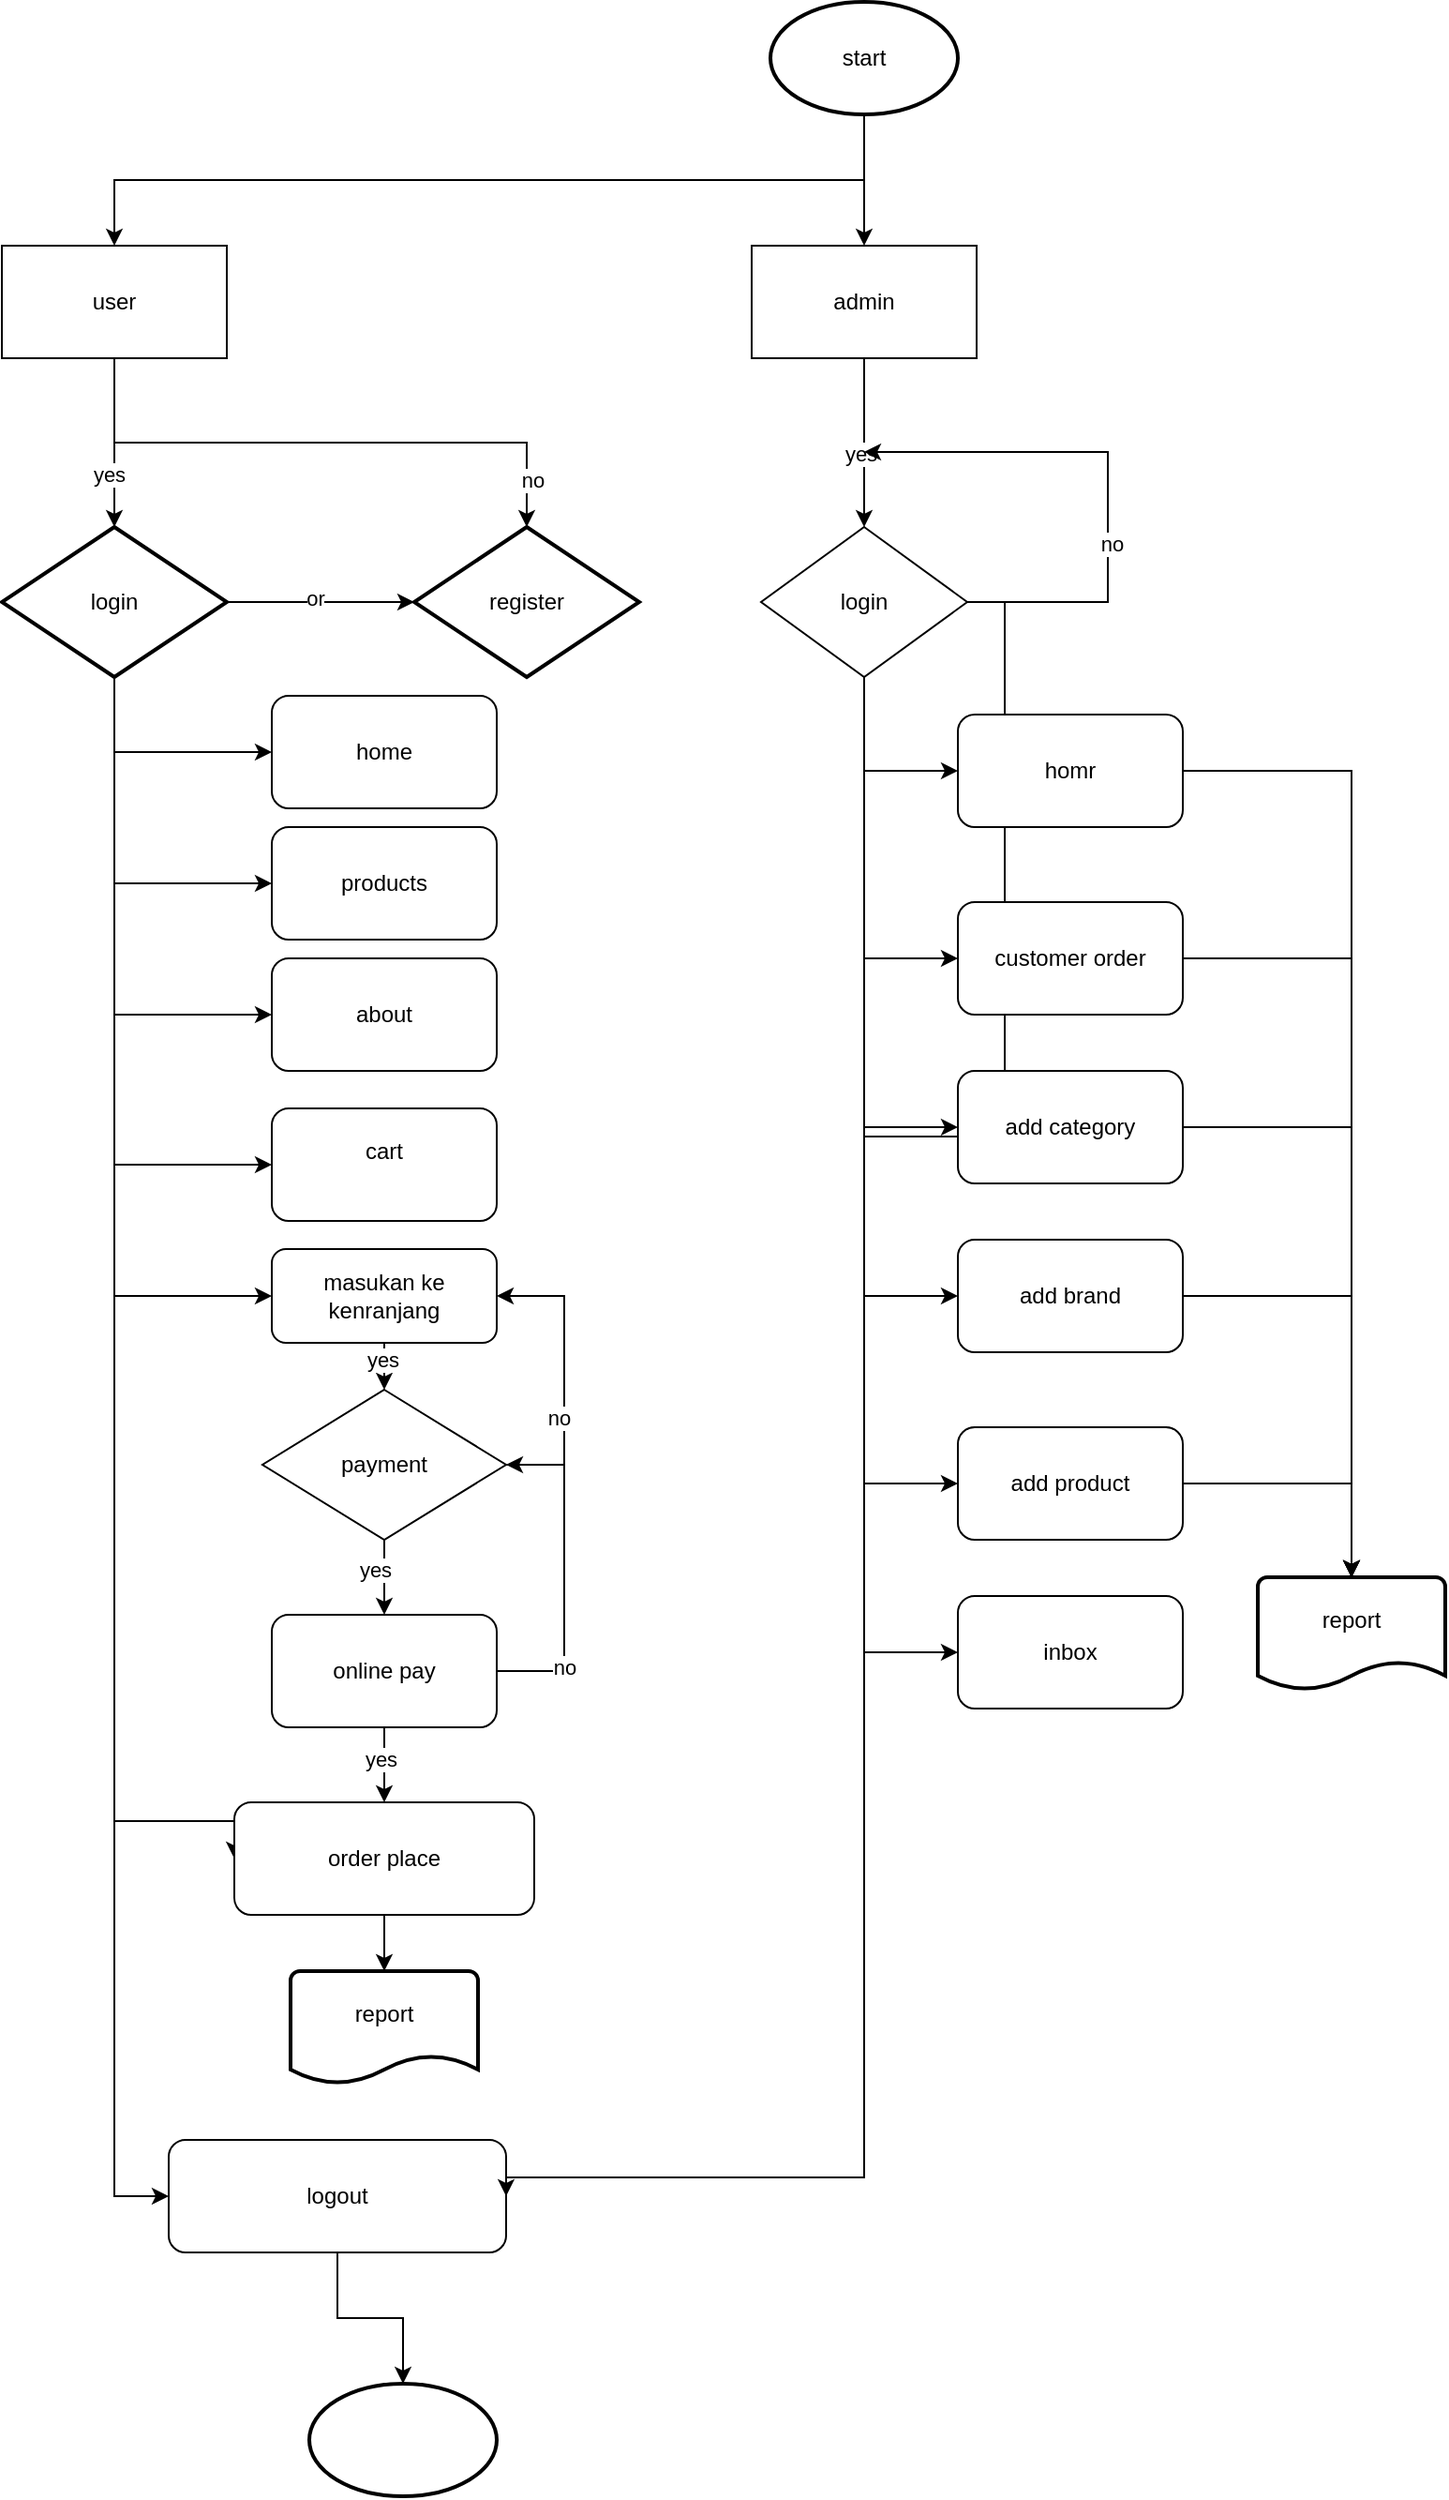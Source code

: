 <mxfile version="23.1.7" type="github">
  <diagram id="C5RBs43oDa-KdzZeNtuy" name="Page-1">
    <mxGraphModel dx="1022" dy="1604" grid="1" gridSize="10" guides="1" tooltips="1" connect="1" arrows="1" fold="1" page="1" pageScale="1" pageWidth="827" pageHeight="1169" background="none" math="0" shadow="0">
      <root>
        <mxCell id="WIyWlLk6GJQsqaUBKTNV-0" />
        <mxCell id="WIyWlLk6GJQsqaUBKTNV-1" parent="WIyWlLk6GJQsqaUBKTNV-0" />
        <mxCell id="BUGnZ8fRKYAwxfEeawZM-7" style="edgeStyle=orthogonalEdgeStyle;rounded=0;orthogonalLoop=1;jettySize=auto;html=1;exitX=0.5;exitY=1;exitDx=0;exitDy=0;exitPerimeter=0;" edge="1" parent="WIyWlLk6GJQsqaUBKTNV-1" source="BUGnZ8fRKYAwxfEeawZM-0" target="BUGnZ8fRKYAwxfEeawZM-6">
          <mxGeometry relative="1" as="geometry" />
        </mxCell>
        <mxCell id="BUGnZ8fRKYAwxfEeawZM-10" style="edgeStyle=orthogonalEdgeStyle;rounded=0;orthogonalLoop=1;jettySize=auto;html=1;" edge="1" parent="WIyWlLk6GJQsqaUBKTNV-1" source="BUGnZ8fRKYAwxfEeawZM-0" target="BUGnZ8fRKYAwxfEeawZM-5">
          <mxGeometry relative="1" as="geometry" />
        </mxCell>
        <mxCell id="BUGnZ8fRKYAwxfEeawZM-0" value="start" style="strokeWidth=2;html=1;shape=mxgraph.flowchart.start_1;whiteSpace=wrap;" vertex="1" parent="WIyWlLk6GJQsqaUBKTNV-1">
          <mxGeometry x="530" width="100" height="60" as="geometry" />
        </mxCell>
        <mxCell id="BUGnZ8fRKYAwxfEeawZM-1" value="" style="strokeWidth=2;html=1;shape=mxgraph.flowchart.start_1;whiteSpace=wrap;" vertex="1" parent="WIyWlLk6GJQsqaUBKTNV-1">
          <mxGeometry x="284" y="1270" width="100" height="60" as="geometry" />
        </mxCell>
        <mxCell id="BUGnZ8fRKYAwxfEeawZM-4" style="edgeStyle=orthogonalEdgeStyle;rounded=0;orthogonalLoop=1;jettySize=auto;html=1;exitX=0.5;exitY=1;exitDx=0;exitDy=0;" edge="1" parent="WIyWlLk6GJQsqaUBKTNV-1">
          <mxGeometry relative="1" as="geometry">
            <mxPoint x="464" y="160" as="sourcePoint" />
            <mxPoint x="464" y="160" as="targetPoint" />
          </mxGeometry>
        </mxCell>
        <mxCell id="BUGnZ8fRKYAwxfEeawZM-42" style="edgeStyle=orthogonalEdgeStyle;rounded=0;orthogonalLoop=1;jettySize=auto;html=1;" edge="1" parent="WIyWlLk6GJQsqaUBKTNV-1" source="BUGnZ8fRKYAwxfEeawZM-5" target="BUGnZ8fRKYAwxfEeawZM-41">
          <mxGeometry relative="1" as="geometry" />
        </mxCell>
        <mxCell id="BUGnZ8fRKYAwxfEeawZM-81" value="yes" style="edgeLabel;html=1;align=center;verticalAlign=middle;resizable=0;points=[];" vertex="1" connectable="0" parent="BUGnZ8fRKYAwxfEeawZM-42">
          <mxGeometry x="0.125" y="-2" relative="1" as="geometry">
            <mxPoint as="offset" />
          </mxGeometry>
        </mxCell>
        <mxCell id="BUGnZ8fRKYAwxfEeawZM-5" value="admin" style="rounded=0;whiteSpace=wrap;html=1;" vertex="1" parent="WIyWlLk6GJQsqaUBKTNV-1">
          <mxGeometry x="520" y="130" width="120" height="60" as="geometry" />
        </mxCell>
        <mxCell id="BUGnZ8fRKYAwxfEeawZM-13" style="edgeStyle=orthogonalEdgeStyle;rounded=0;orthogonalLoop=1;jettySize=auto;html=1;" edge="1" parent="WIyWlLk6GJQsqaUBKTNV-1" source="BUGnZ8fRKYAwxfEeawZM-6" target="BUGnZ8fRKYAwxfEeawZM-8">
          <mxGeometry relative="1" as="geometry" />
        </mxCell>
        <mxCell id="BUGnZ8fRKYAwxfEeawZM-77" value="yes" style="edgeLabel;html=1;align=center;verticalAlign=middle;resizable=0;points=[];" vertex="1" connectable="0" parent="BUGnZ8fRKYAwxfEeawZM-13">
          <mxGeometry x="0.366" y="-3" relative="1" as="geometry">
            <mxPoint as="offset" />
          </mxGeometry>
        </mxCell>
        <mxCell id="BUGnZ8fRKYAwxfEeawZM-14" style="edgeStyle=orthogonalEdgeStyle;rounded=0;orthogonalLoop=1;jettySize=auto;html=1;exitX=0.5;exitY=1;exitDx=0;exitDy=0;" edge="1" parent="WIyWlLk6GJQsqaUBKTNV-1" source="BUGnZ8fRKYAwxfEeawZM-6" target="BUGnZ8fRKYAwxfEeawZM-12">
          <mxGeometry relative="1" as="geometry" />
        </mxCell>
        <mxCell id="BUGnZ8fRKYAwxfEeawZM-78" value="no" style="edgeLabel;html=1;align=center;verticalAlign=middle;resizable=0;points=[];" vertex="1" connectable="0" parent="BUGnZ8fRKYAwxfEeawZM-14">
          <mxGeometry x="0.836" y="3" relative="1" as="geometry">
            <mxPoint as="offset" />
          </mxGeometry>
        </mxCell>
        <mxCell id="BUGnZ8fRKYAwxfEeawZM-6" value="user" style="rounded=0;whiteSpace=wrap;html=1;" vertex="1" parent="WIyWlLk6GJQsqaUBKTNV-1">
          <mxGeometry x="120" y="130" width="120" height="60" as="geometry" />
        </mxCell>
        <mxCell id="BUGnZ8fRKYAwxfEeawZM-15" style="edgeStyle=orthogonalEdgeStyle;rounded=0;orthogonalLoop=1;jettySize=auto;html=1;" edge="1" parent="WIyWlLk6GJQsqaUBKTNV-1" source="BUGnZ8fRKYAwxfEeawZM-8" target="BUGnZ8fRKYAwxfEeawZM-12">
          <mxGeometry relative="1" as="geometry" />
        </mxCell>
        <mxCell id="BUGnZ8fRKYAwxfEeawZM-79" value="or" style="edgeLabel;html=1;align=center;verticalAlign=middle;resizable=0;points=[];" vertex="1" connectable="0" parent="BUGnZ8fRKYAwxfEeawZM-15">
          <mxGeometry x="-0.071" y="2" relative="1" as="geometry">
            <mxPoint as="offset" />
          </mxGeometry>
        </mxCell>
        <mxCell id="BUGnZ8fRKYAwxfEeawZM-22" style="edgeStyle=orthogonalEdgeStyle;rounded=0;orthogonalLoop=1;jettySize=auto;html=1;entryX=0;entryY=0.5;entryDx=0;entryDy=0;" edge="1" parent="WIyWlLk6GJQsqaUBKTNV-1" source="BUGnZ8fRKYAwxfEeawZM-8" target="BUGnZ8fRKYAwxfEeawZM-20">
          <mxGeometry relative="1" as="geometry" />
        </mxCell>
        <mxCell id="BUGnZ8fRKYAwxfEeawZM-23" style="edgeStyle=orthogonalEdgeStyle;rounded=0;orthogonalLoop=1;jettySize=auto;html=1;entryX=0;entryY=0.5;entryDx=0;entryDy=0;exitX=0.5;exitY=1;exitDx=0;exitDy=0;exitPerimeter=0;" edge="1" parent="WIyWlLk6GJQsqaUBKTNV-1" source="BUGnZ8fRKYAwxfEeawZM-8" target="BUGnZ8fRKYAwxfEeawZM-17">
          <mxGeometry relative="1" as="geometry" />
        </mxCell>
        <mxCell id="BUGnZ8fRKYAwxfEeawZM-24" style="edgeStyle=orthogonalEdgeStyle;rounded=0;orthogonalLoop=1;jettySize=auto;html=1;entryX=0;entryY=0.5;entryDx=0;entryDy=0;exitX=0.5;exitY=1;exitDx=0;exitDy=0;exitPerimeter=0;" edge="1" parent="WIyWlLk6GJQsqaUBKTNV-1" source="BUGnZ8fRKYAwxfEeawZM-8" target="BUGnZ8fRKYAwxfEeawZM-18">
          <mxGeometry relative="1" as="geometry" />
        </mxCell>
        <mxCell id="BUGnZ8fRKYAwxfEeawZM-27" style="edgeStyle=orthogonalEdgeStyle;rounded=0;orthogonalLoop=1;jettySize=auto;html=1;entryX=0;entryY=0.5;entryDx=0;entryDy=0;exitX=0.5;exitY=1;exitDx=0;exitDy=0;exitPerimeter=0;" edge="1" parent="WIyWlLk6GJQsqaUBKTNV-1" source="BUGnZ8fRKYAwxfEeawZM-8" target="BUGnZ8fRKYAwxfEeawZM-26">
          <mxGeometry relative="1" as="geometry" />
        </mxCell>
        <mxCell id="BUGnZ8fRKYAwxfEeawZM-38" style="edgeStyle=orthogonalEdgeStyle;rounded=0;orthogonalLoop=1;jettySize=auto;html=1;entryX=0;entryY=0.5;entryDx=0;entryDy=0;exitX=0.5;exitY=1;exitDx=0;exitDy=0;exitPerimeter=0;" edge="1" parent="WIyWlLk6GJQsqaUBKTNV-1" source="BUGnZ8fRKYAwxfEeawZM-8" target="BUGnZ8fRKYAwxfEeawZM-37">
          <mxGeometry relative="1" as="geometry">
            <Array as="points">
              <mxPoint x="180" y="970" />
            </Array>
          </mxGeometry>
        </mxCell>
        <mxCell id="BUGnZ8fRKYAwxfEeawZM-70" style="edgeStyle=orthogonalEdgeStyle;rounded=0;orthogonalLoop=1;jettySize=auto;html=1;entryX=0;entryY=0.5;entryDx=0;entryDy=0;exitX=0.5;exitY=1;exitDx=0;exitDy=0;exitPerimeter=0;" edge="1" parent="WIyWlLk6GJQsqaUBKTNV-1" source="BUGnZ8fRKYAwxfEeawZM-8" target="BUGnZ8fRKYAwxfEeawZM-67">
          <mxGeometry relative="1" as="geometry" />
        </mxCell>
        <mxCell id="BUGnZ8fRKYAwxfEeawZM-71" style="edgeStyle=orthogonalEdgeStyle;rounded=0;orthogonalLoop=1;jettySize=auto;html=1;entryX=0;entryY=0.5;entryDx=0;entryDy=0;exitX=0.5;exitY=1;exitDx=0;exitDy=0;exitPerimeter=0;" edge="1" parent="WIyWlLk6GJQsqaUBKTNV-1" source="BUGnZ8fRKYAwxfEeawZM-8" target="BUGnZ8fRKYAwxfEeawZM-69">
          <mxGeometry relative="1" as="geometry" />
        </mxCell>
        <mxCell id="BUGnZ8fRKYAwxfEeawZM-8" value="login" style="strokeWidth=2;html=1;shape=mxgraph.flowchart.decision;whiteSpace=wrap;" vertex="1" parent="WIyWlLk6GJQsqaUBKTNV-1">
          <mxGeometry x="120" y="280" width="120" height="80" as="geometry" />
        </mxCell>
        <mxCell id="BUGnZ8fRKYAwxfEeawZM-12" value="register" style="strokeWidth=2;html=1;shape=mxgraph.flowchart.decision;whiteSpace=wrap;" vertex="1" parent="WIyWlLk6GJQsqaUBKTNV-1">
          <mxGeometry x="340" y="280" width="120" height="80" as="geometry" />
        </mxCell>
        <mxCell id="BUGnZ8fRKYAwxfEeawZM-17" value="home" style="rounded=1;whiteSpace=wrap;html=1;" vertex="1" parent="WIyWlLk6GJQsqaUBKTNV-1">
          <mxGeometry x="264" y="370" width="120" height="60" as="geometry" />
        </mxCell>
        <mxCell id="BUGnZ8fRKYAwxfEeawZM-18" value="products" style="rounded=1;whiteSpace=wrap;html=1;" vertex="1" parent="WIyWlLk6GJQsqaUBKTNV-1">
          <mxGeometry x="264" y="440" width="120" height="60" as="geometry" />
        </mxCell>
        <mxCell id="BUGnZ8fRKYAwxfEeawZM-21" style="edgeStyle=orthogonalEdgeStyle;rounded=0;orthogonalLoop=1;jettySize=auto;html=1;" edge="1" parent="WIyWlLk6GJQsqaUBKTNV-1" source="BUGnZ8fRKYAwxfEeawZM-20" target="BUGnZ8fRKYAwxfEeawZM-1">
          <mxGeometry relative="1" as="geometry" />
        </mxCell>
        <mxCell id="BUGnZ8fRKYAwxfEeawZM-20" value="logout" style="rounded=1;whiteSpace=wrap;html=1;" vertex="1" parent="WIyWlLk6GJQsqaUBKTNV-1">
          <mxGeometry x="209" y="1140" width="180" height="60" as="geometry" />
        </mxCell>
        <mxCell id="BUGnZ8fRKYAwxfEeawZM-32" style="edgeStyle=orthogonalEdgeStyle;rounded=0;orthogonalLoop=1;jettySize=auto;html=1;" edge="1" parent="WIyWlLk6GJQsqaUBKTNV-1" source="BUGnZ8fRKYAwxfEeawZM-26" target="BUGnZ8fRKYAwxfEeawZM-28">
          <mxGeometry relative="1" as="geometry" />
        </mxCell>
        <mxCell id="BUGnZ8fRKYAwxfEeawZM-73" value="yes" style="edgeLabel;html=1;align=center;verticalAlign=middle;resizable=0;points=[];" vertex="1" connectable="0" parent="BUGnZ8fRKYAwxfEeawZM-32">
          <mxGeometry x="0.408" y="-1" relative="1" as="geometry">
            <mxPoint as="offset" />
          </mxGeometry>
        </mxCell>
        <mxCell id="BUGnZ8fRKYAwxfEeawZM-26" value="masukan ke kenranjang" style="rounded=1;whiteSpace=wrap;html=1;" vertex="1" parent="WIyWlLk6GJQsqaUBKTNV-1">
          <mxGeometry x="264" y="665" width="120" height="50" as="geometry" />
        </mxCell>
        <mxCell id="BUGnZ8fRKYAwxfEeawZM-30" style="edgeStyle=orthogonalEdgeStyle;rounded=0;orthogonalLoop=1;jettySize=auto;html=1;entryX=1;entryY=0.5;entryDx=0;entryDy=0;exitX=1;exitY=0.5;exitDx=0;exitDy=0;" edge="1" parent="WIyWlLk6GJQsqaUBKTNV-1" source="BUGnZ8fRKYAwxfEeawZM-28" target="BUGnZ8fRKYAwxfEeawZM-26">
          <mxGeometry relative="1" as="geometry">
            <Array as="points">
              <mxPoint x="420" y="780" />
              <mxPoint x="420" y="690" />
            </Array>
          </mxGeometry>
        </mxCell>
        <mxCell id="BUGnZ8fRKYAwxfEeawZM-72" value="no" style="edgeLabel;html=1;align=center;verticalAlign=middle;resizable=0;points=[];" vertex="1" connectable="0" parent="BUGnZ8fRKYAwxfEeawZM-30">
          <mxGeometry x="-0.28" y="3" relative="1" as="geometry">
            <mxPoint as="offset" />
          </mxGeometry>
        </mxCell>
        <mxCell id="BUGnZ8fRKYAwxfEeawZM-35" style="edgeStyle=orthogonalEdgeStyle;rounded=0;orthogonalLoop=1;jettySize=auto;html=1;entryX=0.5;entryY=0;entryDx=0;entryDy=0;" edge="1" parent="WIyWlLk6GJQsqaUBKTNV-1" source="BUGnZ8fRKYAwxfEeawZM-28" target="BUGnZ8fRKYAwxfEeawZM-34">
          <mxGeometry relative="1" as="geometry" />
        </mxCell>
        <mxCell id="BUGnZ8fRKYAwxfEeawZM-74" value="yes" style="edgeLabel;html=1;align=center;verticalAlign=middle;resizable=0;points=[];" vertex="1" connectable="0" parent="BUGnZ8fRKYAwxfEeawZM-35">
          <mxGeometry x="-0.273" y="-5" relative="1" as="geometry">
            <mxPoint y="1" as="offset" />
          </mxGeometry>
        </mxCell>
        <mxCell id="BUGnZ8fRKYAwxfEeawZM-28" value="payment" style="rhombus;whiteSpace=wrap;html=1;" vertex="1" parent="WIyWlLk6GJQsqaUBKTNV-1">
          <mxGeometry x="259" y="740" width="130" height="80" as="geometry" />
        </mxCell>
        <mxCell id="BUGnZ8fRKYAwxfEeawZM-39" style="edgeStyle=orthogonalEdgeStyle;rounded=0;orthogonalLoop=1;jettySize=auto;html=1;entryX=0.5;entryY=0;entryDx=0;entryDy=0;" edge="1" parent="WIyWlLk6GJQsqaUBKTNV-1" source="BUGnZ8fRKYAwxfEeawZM-34" target="BUGnZ8fRKYAwxfEeawZM-37">
          <mxGeometry relative="1" as="geometry" />
        </mxCell>
        <mxCell id="BUGnZ8fRKYAwxfEeawZM-76" value="yes" style="edgeLabel;html=1;align=center;verticalAlign=middle;resizable=0;points=[];" vertex="1" connectable="0" parent="BUGnZ8fRKYAwxfEeawZM-39">
          <mxGeometry x="-0.196" y="-2" relative="1" as="geometry">
            <mxPoint y="1" as="offset" />
          </mxGeometry>
        </mxCell>
        <mxCell id="BUGnZ8fRKYAwxfEeawZM-66" style="edgeStyle=orthogonalEdgeStyle;rounded=0;orthogonalLoop=1;jettySize=auto;html=1;entryX=1;entryY=0.5;entryDx=0;entryDy=0;exitX=1;exitY=0.5;exitDx=0;exitDy=0;" edge="1" parent="WIyWlLk6GJQsqaUBKTNV-1" source="BUGnZ8fRKYAwxfEeawZM-34" target="BUGnZ8fRKYAwxfEeawZM-28">
          <mxGeometry relative="1" as="geometry">
            <Array as="points">
              <mxPoint x="420" y="890" />
              <mxPoint x="420" y="780" />
            </Array>
          </mxGeometry>
        </mxCell>
        <mxCell id="BUGnZ8fRKYAwxfEeawZM-75" value="no" style="edgeLabel;html=1;align=center;verticalAlign=middle;resizable=0;points=[];" vertex="1" connectable="0" parent="BUGnZ8fRKYAwxfEeawZM-66">
          <mxGeometry x="-0.557" relative="1" as="geometry">
            <mxPoint y="1" as="offset" />
          </mxGeometry>
        </mxCell>
        <mxCell id="BUGnZ8fRKYAwxfEeawZM-34" value="online pay" style="rounded=1;whiteSpace=wrap;html=1;" vertex="1" parent="WIyWlLk6GJQsqaUBKTNV-1">
          <mxGeometry x="264" y="860" width="120" height="60" as="geometry" />
        </mxCell>
        <mxCell id="BUGnZ8fRKYAwxfEeawZM-65" style="edgeStyle=orthogonalEdgeStyle;rounded=0;orthogonalLoop=1;jettySize=auto;html=1;" edge="1" parent="WIyWlLk6GJQsqaUBKTNV-1" source="BUGnZ8fRKYAwxfEeawZM-37" target="BUGnZ8fRKYAwxfEeawZM-64">
          <mxGeometry relative="1" as="geometry" />
        </mxCell>
        <mxCell id="BUGnZ8fRKYAwxfEeawZM-37" value="order place" style="rounded=1;whiteSpace=wrap;html=1;" vertex="1" parent="WIyWlLk6GJQsqaUBKTNV-1">
          <mxGeometry x="244" y="960" width="160" height="60" as="geometry" />
        </mxCell>
        <mxCell id="BUGnZ8fRKYAwxfEeawZM-47" style="edgeStyle=orthogonalEdgeStyle;rounded=0;orthogonalLoop=1;jettySize=auto;html=1;entryX=1;entryY=0.5;entryDx=0;entryDy=0;exitX=0.5;exitY=1;exitDx=0;exitDy=0;" edge="1" parent="WIyWlLk6GJQsqaUBKTNV-1" source="BUGnZ8fRKYAwxfEeawZM-41" target="BUGnZ8fRKYAwxfEeawZM-20">
          <mxGeometry relative="1" as="geometry">
            <Array as="points">
              <mxPoint x="580" y="1160" />
              <mxPoint x="389" y="1160" />
            </Array>
          </mxGeometry>
        </mxCell>
        <mxCell id="BUGnZ8fRKYAwxfEeawZM-53" style="edgeStyle=orthogonalEdgeStyle;rounded=0;orthogonalLoop=1;jettySize=auto;html=1;entryX=0;entryY=0.5;entryDx=0;entryDy=0;" edge="1" parent="WIyWlLk6GJQsqaUBKTNV-1" source="BUGnZ8fRKYAwxfEeawZM-41" target="BUGnZ8fRKYAwxfEeawZM-48">
          <mxGeometry relative="1" as="geometry">
            <mxPoint x="600" y="440" as="targetPoint" />
            <Array as="points">
              <mxPoint x="580" y="410" />
            </Array>
          </mxGeometry>
        </mxCell>
        <mxCell id="BUGnZ8fRKYAwxfEeawZM-54" style="edgeStyle=orthogonalEdgeStyle;rounded=0;orthogonalLoop=1;jettySize=auto;html=1;entryX=0;entryY=0.5;entryDx=0;entryDy=0;exitX=0.5;exitY=1;exitDx=0;exitDy=0;" edge="1" parent="WIyWlLk6GJQsqaUBKTNV-1" source="BUGnZ8fRKYAwxfEeawZM-41" target="BUGnZ8fRKYAwxfEeawZM-49">
          <mxGeometry relative="1" as="geometry" />
        </mxCell>
        <mxCell id="BUGnZ8fRKYAwxfEeawZM-55" style="edgeStyle=orthogonalEdgeStyle;rounded=0;orthogonalLoop=1;jettySize=auto;html=1;entryX=0;entryY=0.5;entryDx=0;entryDy=0;" edge="1" parent="WIyWlLk6GJQsqaUBKTNV-1" source="BUGnZ8fRKYAwxfEeawZM-41" target="BUGnZ8fRKYAwxfEeawZM-50">
          <mxGeometry relative="1" as="geometry" />
        </mxCell>
        <mxCell id="BUGnZ8fRKYAwxfEeawZM-56" style="edgeStyle=orthogonalEdgeStyle;rounded=0;orthogonalLoop=1;jettySize=auto;html=1;entryX=0;entryY=0.5;entryDx=0;entryDy=0;" edge="1" parent="WIyWlLk6GJQsqaUBKTNV-1" source="BUGnZ8fRKYAwxfEeawZM-41" target="BUGnZ8fRKYAwxfEeawZM-51">
          <mxGeometry relative="1" as="geometry" />
        </mxCell>
        <mxCell id="BUGnZ8fRKYAwxfEeawZM-57" style="edgeStyle=orthogonalEdgeStyle;rounded=0;orthogonalLoop=1;jettySize=auto;html=1;entryX=0;entryY=0.5;entryDx=0;entryDy=0;" edge="1" parent="WIyWlLk6GJQsqaUBKTNV-1" source="BUGnZ8fRKYAwxfEeawZM-41" target="BUGnZ8fRKYAwxfEeawZM-52">
          <mxGeometry relative="1" as="geometry" />
        </mxCell>
        <mxCell id="BUGnZ8fRKYAwxfEeawZM-83" style="edgeStyle=orthogonalEdgeStyle;rounded=0;orthogonalLoop=1;jettySize=auto;html=1;entryX=0;entryY=0.5;entryDx=0;entryDy=0;" edge="1" parent="WIyWlLk6GJQsqaUBKTNV-1" source="BUGnZ8fRKYAwxfEeawZM-41" target="BUGnZ8fRKYAwxfEeawZM-82">
          <mxGeometry relative="1" as="geometry">
            <Array as="points">
              <mxPoint x="655" y="320" />
              <mxPoint x="655" y="605" />
              <mxPoint x="580" y="605" />
              <mxPoint x="580" y="880" />
            </Array>
          </mxGeometry>
        </mxCell>
        <mxCell id="BUGnZ8fRKYAwxfEeawZM-41" value="login" style="rhombus;whiteSpace=wrap;html=1;" vertex="1" parent="WIyWlLk6GJQsqaUBKTNV-1">
          <mxGeometry x="525" y="280" width="110" height="80" as="geometry" />
        </mxCell>
        <mxCell id="BUGnZ8fRKYAwxfEeawZM-46" value="" style="endArrow=classic;html=1;rounded=0;exitX=1;exitY=0.5;exitDx=0;exitDy=0;" edge="1" parent="WIyWlLk6GJQsqaUBKTNV-1" source="BUGnZ8fRKYAwxfEeawZM-41">
          <mxGeometry width="50" height="50" relative="1" as="geometry">
            <mxPoint x="650" y="410" as="sourcePoint" />
            <mxPoint x="580" y="240" as="targetPoint" />
            <Array as="points">
              <mxPoint x="710" y="320" />
              <mxPoint x="710" y="240" />
            </Array>
          </mxGeometry>
        </mxCell>
        <mxCell id="BUGnZ8fRKYAwxfEeawZM-80" value="no" style="edgeLabel;html=1;align=center;verticalAlign=middle;resizable=0;points=[];" vertex="1" connectable="0" parent="BUGnZ8fRKYAwxfEeawZM-46">
          <mxGeometry x="-0.262" y="-2" relative="1" as="geometry">
            <mxPoint y="-1" as="offset" />
          </mxGeometry>
        </mxCell>
        <mxCell id="BUGnZ8fRKYAwxfEeawZM-48" value="homr" style="rounded=1;whiteSpace=wrap;html=1;" vertex="1" parent="WIyWlLk6GJQsqaUBKTNV-1">
          <mxGeometry x="630" y="380" width="120" height="60" as="geometry" />
        </mxCell>
        <mxCell id="BUGnZ8fRKYAwxfEeawZM-49" value="customer order" style="rounded=1;whiteSpace=wrap;html=1;" vertex="1" parent="WIyWlLk6GJQsqaUBKTNV-1">
          <mxGeometry x="630" y="480" width="120" height="60" as="geometry" />
        </mxCell>
        <mxCell id="BUGnZ8fRKYAwxfEeawZM-61" style="edgeStyle=orthogonalEdgeStyle;rounded=0;orthogonalLoop=1;jettySize=auto;html=1;" edge="1" parent="WIyWlLk6GJQsqaUBKTNV-1" source="BUGnZ8fRKYAwxfEeawZM-50" target="BUGnZ8fRKYAwxfEeawZM-58">
          <mxGeometry relative="1" as="geometry" />
        </mxCell>
        <mxCell id="BUGnZ8fRKYAwxfEeawZM-50" value="add category" style="rounded=1;whiteSpace=wrap;html=1;" vertex="1" parent="WIyWlLk6GJQsqaUBKTNV-1">
          <mxGeometry x="630" y="570" width="120" height="60" as="geometry" />
        </mxCell>
        <mxCell id="BUGnZ8fRKYAwxfEeawZM-62" style="edgeStyle=orthogonalEdgeStyle;rounded=0;orthogonalLoop=1;jettySize=auto;html=1;" edge="1" parent="WIyWlLk6GJQsqaUBKTNV-1" source="BUGnZ8fRKYAwxfEeawZM-51" target="BUGnZ8fRKYAwxfEeawZM-58">
          <mxGeometry relative="1" as="geometry" />
        </mxCell>
        <mxCell id="BUGnZ8fRKYAwxfEeawZM-51" value="add brand" style="rounded=1;whiteSpace=wrap;html=1;" vertex="1" parent="WIyWlLk6GJQsqaUBKTNV-1">
          <mxGeometry x="630" y="660" width="120" height="60" as="geometry" />
        </mxCell>
        <mxCell id="BUGnZ8fRKYAwxfEeawZM-52" value="add product" style="rounded=1;whiteSpace=wrap;html=1;" vertex="1" parent="WIyWlLk6GJQsqaUBKTNV-1">
          <mxGeometry x="630" y="760" width="120" height="60" as="geometry" />
        </mxCell>
        <mxCell id="BUGnZ8fRKYAwxfEeawZM-58" value="report&lt;div&gt;&lt;br/&gt;&lt;/div&gt;" style="strokeWidth=2;html=1;shape=mxgraph.flowchart.document2;whiteSpace=wrap;size=0.25;" vertex="1" parent="WIyWlLk6GJQsqaUBKTNV-1">
          <mxGeometry x="790" y="840" width="100" height="60" as="geometry" />
        </mxCell>
        <mxCell id="BUGnZ8fRKYAwxfEeawZM-59" style="edgeStyle=orthogonalEdgeStyle;rounded=0;orthogonalLoop=1;jettySize=auto;html=1;entryX=0.5;entryY=0;entryDx=0;entryDy=0;entryPerimeter=0;" edge="1" parent="WIyWlLk6GJQsqaUBKTNV-1" source="BUGnZ8fRKYAwxfEeawZM-48" target="BUGnZ8fRKYAwxfEeawZM-58">
          <mxGeometry relative="1" as="geometry" />
        </mxCell>
        <mxCell id="BUGnZ8fRKYAwxfEeawZM-60" style="edgeStyle=orthogonalEdgeStyle;rounded=0;orthogonalLoop=1;jettySize=auto;html=1;entryX=0.5;entryY=0;entryDx=0;entryDy=0;entryPerimeter=0;" edge="1" parent="WIyWlLk6GJQsqaUBKTNV-1" source="BUGnZ8fRKYAwxfEeawZM-49" target="BUGnZ8fRKYAwxfEeawZM-58">
          <mxGeometry relative="1" as="geometry" />
        </mxCell>
        <mxCell id="BUGnZ8fRKYAwxfEeawZM-63" style="edgeStyle=orthogonalEdgeStyle;rounded=0;orthogonalLoop=1;jettySize=auto;html=1;entryX=0.5;entryY=0;entryDx=0;entryDy=0;entryPerimeter=0;" edge="1" parent="WIyWlLk6GJQsqaUBKTNV-1" source="BUGnZ8fRKYAwxfEeawZM-52" target="BUGnZ8fRKYAwxfEeawZM-58">
          <mxGeometry relative="1" as="geometry" />
        </mxCell>
        <mxCell id="BUGnZ8fRKYAwxfEeawZM-64" value="report&lt;div&gt;&lt;br/&gt;&lt;/div&gt;" style="strokeWidth=2;html=1;shape=mxgraph.flowchart.document2;whiteSpace=wrap;size=0.25;" vertex="1" parent="WIyWlLk6GJQsqaUBKTNV-1">
          <mxGeometry x="274" y="1050" width="100" height="60" as="geometry" />
        </mxCell>
        <mxCell id="BUGnZ8fRKYAwxfEeawZM-67" value="about" style="rounded=1;whiteSpace=wrap;html=1;" vertex="1" parent="WIyWlLk6GJQsqaUBKTNV-1">
          <mxGeometry x="264" y="510" width="120" height="60" as="geometry" />
        </mxCell>
        <mxCell id="BUGnZ8fRKYAwxfEeawZM-69" value="cart&lt;div&gt;&lt;br/&gt;&lt;/div&gt;" style="rounded=1;whiteSpace=wrap;html=1;" vertex="1" parent="WIyWlLk6GJQsqaUBKTNV-1">
          <mxGeometry x="264" y="590" width="120" height="60" as="geometry" />
        </mxCell>
        <mxCell id="BUGnZ8fRKYAwxfEeawZM-82" value="inbox" style="rounded=1;whiteSpace=wrap;html=1;" vertex="1" parent="WIyWlLk6GJQsqaUBKTNV-1">
          <mxGeometry x="630" y="850" width="120" height="60" as="geometry" />
        </mxCell>
      </root>
    </mxGraphModel>
  </diagram>
</mxfile>
